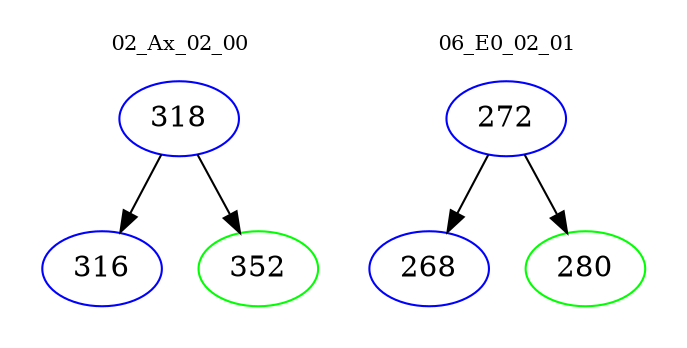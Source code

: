 digraph{
subgraph cluster_0 {
color = white
label = "02_Ax_02_00";
fontsize=10;
T0_318 [label="318", color="blue"]
T0_318 -> T0_316 [color="black"]
T0_316 [label="316", color="blue"]
T0_318 -> T0_352 [color="black"]
T0_352 [label="352", color="green"]
}
subgraph cluster_1 {
color = white
label = "06_E0_02_01";
fontsize=10;
T1_272 [label="272", color="blue"]
T1_272 -> T1_268 [color="black"]
T1_268 [label="268", color="blue"]
T1_272 -> T1_280 [color="black"]
T1_280 [label="280", color="green"]
}
}
